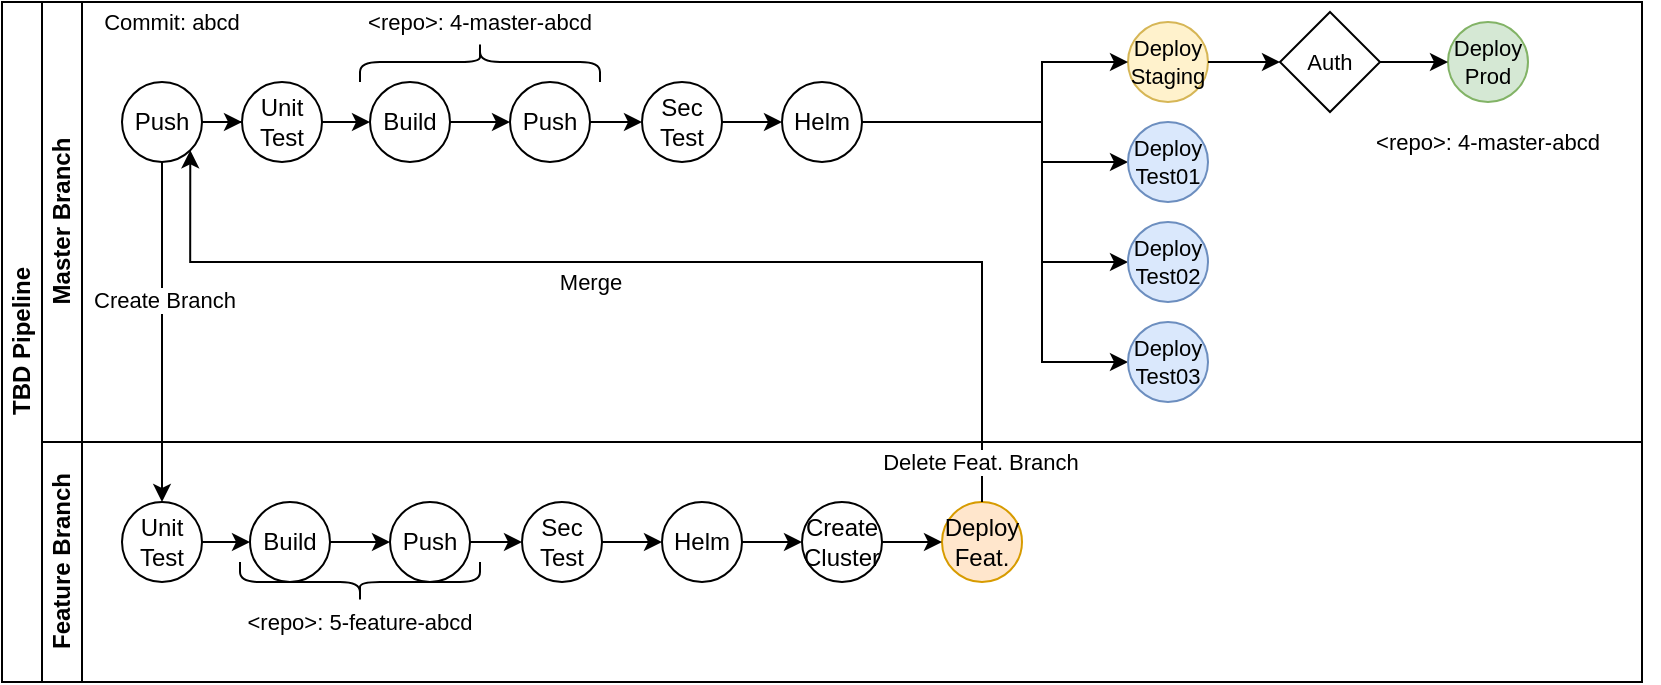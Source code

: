 <mxfile version="13.6.5" type="github">
  <diagram id="prtHgNgQTEPvFCAcTncT" name="Page-1">
    <mxGraphModel dx="798" dy="413" grid="1" gridSize="10" guides="1" tooltips="1" connect="1" arrows="1" fold="1" page="1" pageScale="1" pageWidth="827" pageHeight="1169" math="0" shadow="0">
      <root>
        <mxCell id="0" />
        <mxCell id="1" parent="0" />
        <mxCell id="dNxyNK7c78bLwvsdeMH5-19" value="TBD Pipeline" style="swimlane;html=1;childLayout=stackLayout;resizeParent=1;resizeParentMax=0;horizontal=0;startSize=20;horizontalStack=0;" parent="1" vertex="1">
          <mxGeometry x="120" y="120" width="820" height="340" as="geometry" />
        </mxCell>
        <mxCell id="dNxyNK7c78bLwvsdeMH5-21" value="Master Branch" style="swimlane;html=1;startSize=20;horizontal=0;" parent="dNxyNK7c78bLwvsdeMH5-19" vertex="1">
          <mxGeometry x="20" width="800" height="220" as="geometry" />
        </mxCell>
        <mxCell id="hf0FSqhI1aQTpMX49URd-12" value="Deploy Staging" style="ellipse;whiteSpace=wrap;html=1;fontSize=11;fillColor=#fff2cc;strokeColor=#d6b656;" parent="dNxyNK7c78bLwvsdeMH5-21" vertex="1">
          <mxGeometry x="543" y="10" width="40" height="40" as="geometry" />
        </mxCell>
        <mxCell id="hf0FSqhI1aQTpMX49URd-24" value="Deploy Prod" style="ellipse;whiteSpace=wrap;html=1;fontSize=11;fillColor=#d5e8d4;strokeColor=#82b366;" parent="dNxyNK7c78bLwvsdeMH5-21" vertex="1">
          <mxGeometry x="703" y="10" width="40" height="40" as="geometry" />
        </mxCell>
        <mxCell id="hf0FSqhI1aQTpMX49URd-6" value="Push" style="ellipse;whiteSpace=wrap;html=1;" parent="dNxyNK7c78bLwvsdeMH5-21" vertex="1">
          <mxGeometry x="234" y="40" width="40" height="40" as="geometry" />
        </mxCell>
        <mxCell id="dNxyNK7c78bLwvsdeMH5-23" value="Push" style="ellipse;whiteSpace=wrap;html=1;" parent="dNxyNK7c78bLwvsdeMH5-21" vertex="1">
          <mxGeometry x="40" y="40" width="40" height="40" as="geometry" />
        </mxCell>
        <mxCell id="hf0FSqhI1aQTpMX49URd-11" value="" style="edgeStyle=orthogonalEdgeStyle;rounded=0;orthogonalLoop=1;jettySize=auto;html=1;" parent="dNxyNK7c78bLwvsdeMH5-21" source="hf0FSqhI1aQTpMX49URd-8" target="hf0FSqhI1aQTpMX49URd-10" edge="1">
          <mxGeometry relative="1" as="geometry" />
        </mxCell>
        <mxCell id="hf0FSqhI1aQTpMX49URd-3" value="" style="edgeStyle=orthogonalEdgeStyle;rounded=0;orthogonalLoop=1;jettySize=auto;html=1;" parent="dNxyNK7c78bLwvsdeMH5-21" source="dNxyNK7c78bLwvsdeMH5-23" target="hf0FSqhI1aQTpMX49URd-2" edge="1">
          <mxGeometry relative="1" as="geometry" />
        </mxCell>
        <mxCell id="hf0FSqhI1aQTpMX49URd-5" value="" style="edgeStyle=orthogonalEdgeStyle;rounded=0;orthogonalLoop=1;jettySize=auto;html=1;" parent="dNxyNK7c78bLwvsdeMH5-21" source="hf0FSqhI1aQTpMX49URd-2" target="hf0FSqhI1aQTpMX49URd-4" edge="1">
          <mxGeometry relative="1" as="geometry" />
        </mxCell>
        <mxCell id="hf0FSqhI1aQTpMX49URd-2" value="Unit Test" style="ellipse;whiteSpace=wrap;html=1;" parent="dNxyNK7c78bLwvsdeMH5-21" vertex="1">
          <mxGeometry x="100" y="40" width="40" height="40" as="geometry" />
        </mxCell>
        <mxCell id="hf0FSqhI1aQTpMX49URd-7" value="" style="edgeStyle=orthogonalEdgeStyle;rounded=0;orthogonalLoop=1;jettySize=auto;html=1;" parent="dNxyNK7c78bLwvsdeMH5-21" source="hf0FSqhI1aQTpMX49URd-4" target="hf0FSqhI1aQTpMX49URd-6" edge="1">
          <mxGeometry relative="1" as="geometry" />
        </mxCell>
        <mxCell id="hf0FSqhI1aQTpMX49URd-9" value="" style="edgeStyle=orthogonalEdgeStyle;rounded=0;orthogonalLoop=1;jettySize=auto;html=1;" parent="dNxyNK7c78bLwvsdeMH5-21" source="hf0FSqhI1aQTpMX49URd-6" target="hf0FSqhI1aQTpMX49URd-8" edge="1">
          <mxGeometry relative="1" as="geometry" />
        </mxCell>
        <mxCell id="hf0FSqhI1aQTpMX49URd-4" value="Build" style="ellipse;whiteSpace=wrap;html=1;" parent="dNxyNK7c78bLwvsdeMH5-21" vertex="1">
          <mxGeometry x="164" y="40" width="40" height="40" as="geometry" />
        </mxCell>
        <mxCell id="hf0FSqhI1aQTpMX49URd-8" value="Sec Test" style="ellipse;whiteSpace=wrap;html=1;" parent="dNxyNK7c78bLwvsdeMH5-21" vertex="1">
          <mxGeometry x="300" y="40" width="40" height="40" as="geometry" />
        </mxCell>
        <mxCell id="hf0FSqhI1aQTpMX49URd-17" style="edgeStyle=orthogonalEdgeStyle;rounded=0;orthogonalLoop=1;jettySize=auto;html=1;exitX=1;exitY=0.5;exitDx=0;exitDy=0;entryX=0;entryY=0.5;entryDx=0;entryDy=0;" parent="dNxyNK7c78bLwvsdeMH5-21" source="hf0FSqhI1aQTpMX49URd-10" target="hf0FSqhI1aQTpMX49URd-16" edge="1">
          <mxGeometry relative="1" as="geometry">
            <Array as="points">
              <mxPoint x="500" y="60" />
              <mxPoint x="500" y="130" />
            </Array>
          </mxGeometry>
        </mxCell>
        <mxCell id="hf0FSqhI1aQTpMX49URd-19" style="edgeStyle=orthogonalEdgeStyle;rounded=0;orthogonalLoop=1;jettySize=auto;html=1;exitX=1;exitY=0.5;exitDx=0;exitDy=0;entryX=0;entryY=0.5;entryDx=0;entryDy=0;" parent="dNxyNK7c78bLwvsdeMH5-21" source="hf0FSqhI1aQTpMX49URd-10" target="hf0FSqhI1aQTpMX49URd-18" edge="1">
          <mxGeometry relative="1" as="geometry">
            <Array as="points">
              <mxPoint x="500" y="60" />
              <mxPoint x="500" y="180" />
            </Array>
          </mxGeometry>
        </mxCell>
        <mxCell id="hf0FSqhI1aQTpMX49URd-10" value="Helm" style="ellipse;whiteSpace=wrap;html=1;" parent="dNxyNK7c78bLwvsdeMH5-21" vertex="1">
          <mxGeometry x="370" y="40" width="40" height="40" as="geometry" />
        </mxCell>
        <mxCell id="hf0FSqhI1aQTpMX49URd-13" value="" style="edgeStyle=orthogonalEdgeStyle;rounded=0;orthogonalLoop=1;jettySize=auto;html=1;" parent="dNxyNK7c78bLwvsdeMH5-21" source="hf0FSqhI1aQTpMX49URd-10" target="hf0FSqhI1aQTpMX49URd-12" edge="1">
          <mxGeometry relative="1" as="geometry">
            <Array as="points">
              <mxPoint x="500" y="60" />
              <mxPoint x="500" y="30" />
            </Array>
          </mxGeometry>
        </mxCell>
        <mxCell id="hf0FSqhI1aQTpMX49URd-15" value="" style="edgeStyle=orthogonalEdgeStyle;rounded=0;orthogonalLoop=1;jettySize=auto;html=1;" parent="dNxyNK7c78bLwvsdeMH5-21" source="hf0FSqhI1aQTpMX49URd-10" target="hf0FSqhI1aQTpMX49URd-14" edge="1">
          <mxGeometry relative="1" as="geometry">
            <Array as="points">
              <mxPoint x="500" y="60" />
              <mxPoint x="500" y="80" />
            </Array>
          </mxGeometry>
        </mxCell>
        <mxCell id="3yQH3kzM2n0dqzZq4gv7-6" value="&amp;lt;repo&amp;gt;: 4-master-abcd" style="text;html=1;strokeColor=none;fillColor=none;align=center;verticalAlign=middle;whiteSpace=wrap;rounded=0;fontSize=11;" vertex="1" parent="dNxyNK7c78bLwvsdeMH5-21">
          <mxGeometry x="658" y="60" width="130" height="20" as="geometry" />
        </mxCell>
        <mxCell id="hf0FSqhI1aQTpMX49URd-14" value="Deploy Test01" style="ellipse;whiteSpace=wrap;html=1;fontSize=11;fillColor=#dae8fc;strokeColor=#6c8ebf;" parent="dNxyNK7c78bLwvsdeMH5-21" vertex="1">
          <mxGeometry x="543" y="60" width="40" height="40" as="geometry" />
        </mxCell>
        <mxCell id="hf0FSqhI1aQTpMX49URd-16" value="Deploy Test02" style="ellipse;whiteSpace=wrap;html=1;fontSize=11;fillColor=#dae8fc;strokeColor=#6c8ebf;" parent="dNxyNK7c78bLwvsdeMH5-21" vertex="1">
          <mxGeometry x="543" y="110" width="40" height="40" as="geometry" />
        </mxCell>
        <mxCell id="hf0FSqhI1aQTpMX49URd-18" value="Deploy Test03" style="ellipse;whiteSpace=wrap;html=1;fontSize=11;fillColor=#dae8fc;strokeColor=#6c8ebf;" parent="dNxyNK7c78bLwvsdeMH5-21" vertex="1">
          <mxGeometry x="543" y="160" width="40" height="40" as="geometry" />
        </mxCell>
        <mxCell id="3yQH3kzM2n0dqzZq4gv7-1" value="&amp;lt;repo&amp;gt;: 4-master-abcd" style="text;html=1;strokeColor=none;fillColor=none;align=center;verticalAlign=middle;whiteSpace=wrap;rounded=0;fontSize=11;" vertex="1" parent="dNxyNK7c78bLwvsdeMH5-21">
          <mxGeometry x="154" width="130" height="20" as="geometry" />
        </mxCell>
        <mxCell id="3yQH3kzM2n0dqzZq4gv7-2" value="Commit: abcd" style="text;html=1;strokeColor=none;fillColor=none;align=center;verticalAlign=middle;whiteSpace=wrap;rounded=0;fontSize=11;" vertex="1" parent="dNxyNK7c78bLwvsdeMH5-21">
          <mxGeometry x="20" width="90" height="20" as="geometry" />
        </mxCell>
        <mxCell id="3yQH3kzM2n0dqzZq4gv7-3" value="" style="shape=curlyBracket;whiteSpace=wrap;html=1;rounded=1;fillColor=#66B2FF;fontSize=11;rotation=90;" vertex="1" parent="dNxyNK7c78bLwvsdeMH5-21">
          <mxGeometry x="209" y="-30" width="20" height="120" as="geometry" />
        </mxCell>
        <mxCell id="hf0FSqhI1aQTpMX49URd-41" style="edgeStyle=orthogonalEdgeStyle;rounded=0;orthogonalLoop=1;jettySize=auto;html=1;exitX=1;exitY=0;exitDx=0;exitDy=0;entryX=1;entryY=1;entryDx=0;entryDy=0;fontSize=11;" parent="dNxyNK7c78bLwvsdeMH5-19" source="dNxyNK7c78bLwvsdeMH5-22" target="dNxyNK7c78bLwvsdeMH5-21" edge="1">
          <mxGeometry relative="1" as="geometry" />
        </mxCell>
        <mxCell id="dNxyNK7c78bLwvsdeMH5-22" value="Feature Branch" style="swimlane;html=1;startSize=20;horizontal=0;" parent="dNxyNK7c78bLwvsdeMH5-19" vertex="1">
          <mxGeometry x="20" y="220" width="800" height="120" as="geometry" />
        </mxCell>
        <mxCell id="hf0FSqhI1aQTpMX49URd-39" value="Deploy Feat." style="ellipse;whiteSpace=wrap;html=1;fillColor=#ffe6cc;strokeColor=#d79b00;" parent="dNxyNK7c78bLwvsdeMH5-22" vertex="1">
          <mxGeometry x="450" y="30" width="40" height="40" as="geometry" />
        </mxCell>
        <mxCell id="hf0FSqhI1aQTpMX49URd-37" value="Create Cluster" style="ellipse;whiteSpace=wrap;html=1;" parent="dNxyNK7c78bLwvsdeMH5-22" vertex="1">
          <mxGeometry x="380" y="30" width="40" height="40" as="geometry" />
        </mxCell>
        <mxCell id="hf0FSqhI1aQTpMX49URd-34" value="Unit Test" style="ellipse;whiteSpace=wrap;html=1;" parent="dNxyNK7c78bLwvsdeMH5-22" vertex="1">
          <mxGeometry x="40" y="30" width="40" height="40" as="geometry" />
        </mxCell>
        <mxCell id="hf0FSqhI1aQTpMX49URd-26" value="Push" style="ellipse;whiteSpace=wrap;html=1;" parent="dNxyNK7c78bLwvsdeMH5-22" vertex="1">
          <mxGeometry x="174" y="30" width="40" height="40" as="geometry" />
        </mxCell>
        <mxCell id="hf0FSqhI1aQTpMX49URd-27" value="" style="edgeStyle=orthogonalEdgeStyle;rounded=0;orthogonalLoop=1;jettySize=auto;html=1;" parent="dNxyNK7c78bLwvsdeMH5-22" source="hf0FSqhI1aQTpMX49URd-32" target="hf0FSqhI1aQTpMX49URd-33" edge="1">
          <mxGeometry relative="1" as="geometry" />
        </mxCell>
        <mxCell id="hf0FSqhI1aQTpMX49URd-28" value="" style="edgeStyle=orthogonalEdgeStyle;rounded=0;orthogonalLoop=1;jettySize=auto;html=1;" parent="dNxyNK7c78bLwvsdeMH5-22" source="hf0FSqhI1aQTpMX49URd-34" target="hf0FSqhI1aQTpMX49URd-31" edge="1">
          <mxGeometry relative="1" as="geometry">
            <mxPoint x="80" y="50" as="sourcePoint" />
          </mxGeometry>
        </mxCell>
        <mxCell id="hf0FSqhI1aQTpMX49URd-29" value="" style="edgeStyle=orthogonalEdgeStyle;rounded=0;orthogonalLoop=1;jettySize=auto;html=1;" parent="dNxyNK7c78bLwvsdeMH5-22" source="hf0FSqhI1aQTpMX49URd-31" target="hf0FSqhI1aQTpMX49URd-26" edge="1">
          <mxGeometry relative="1" as="geometry" />
        </mxCell>
        <mxCell id="hf0FSqhI1aQTpMX49URd-30" value="" style="edgeStyle=orthogonalEdgeStyle;rounded=0;orthogonalLoop=1;jettySize=auto;html=1;" parent="dNxyNK7c78bLwvsdeMH5-22" source="hf0FSqhI1aQTpMX49URd-26" target="hf0FSqhI1aQTpMX49URd-32" edge="1">
          <mxGeometry relative="1" as="geometry" />
        </mxCell>
        <mxCell id="hf0FSqhI1aQTpMX49URd-31" value="Build" style="ellipse;whiteSpace=wrap;html=1;" parent="dNxyNK7c78bLwvsdeMH5-22" vertex="1">
          <mxGeometry x="104" y="30" width="40" height="40" as="geometry" />
        </mxCell>
        <mxCell id="hf0FSqhI1aQTpMX49URd-32" value="Sec Test" style="ellipse;whiteSpace=wrap;html=1;" parent="dNxyNK7c78bLwvsdeMH5-22" vertex="1">
          <mxGeometry x="240" y="30" width="40" height="40" as="geometry" />
        </mxCell>
        <mxCell id="hf0FSqhI1aQTpMX49URd-33" value="Helm" style="ellipse;whiteSpace=wrap;html=1;" parent="dNxyNK7c78bLwvsdeMH5-22" vertex="1">
          <mxGeometry x="310" y="30" width="40" height="40" as="geometry" />
        </mxCell>
        <mxCell id="hf0FSqhI1aQTpMX49URd-38" value="" style="edgeStyle=orthogonalEdgeStyle;rounded=0;orthogonalLoop=1;jettySize=auto;html=1;fontSize=11;" parent="dNxyNK7c78bLwvsdeMH5-22" source="hf0FSqhI1aQTpMX49URd-33" target="hf0FSqhI1aQTpMX49URd-37" edge="1">
          <mxGeometry relative="1" as="geometry" />
        </mxCell>
        <mxCell id="hf0FSqhI1aQTpMX49URd-40" value="" style="edgeStyle=orthogonalEdgeStyle;rounded=0;orthogonalLoop=1;jettySize=auto;html=1;fontSize=11;" parent="dNxyNK7c78bLwvsdeMH5-22" source="hf0FSqhI1aQTpMX49URd-37" target="hf0FSqhI1aQTpMX49URd-39" edge="1">
          <mxGeometry relative="1" as="geometry" />
        </mxCell>
        <mxCell id="hf0FSqhI1aQTpMX49URd-35" style="edgeStyle=orthogonalEdgeStyle;rounded=0;orthogonalLoop=1;jettySize=auto;html=1;exitX=0.5;exitY=1;exitDx=0;exitDy=0;entryX=0.5;entryY=0;entryDx=0;entryDy=0;fontSize=11;" parent="dNxyNK7c78bLwvsdeMH5-19" source="dNxyNK7c78bLwvsdeMH5-23" target="hf0FSqhI1aQTpMX49URd-34" edge="1">
          <mxGeometry relative="1" as="geometry" />
        </mxCell>
        <mxCell id="hf0FSqhI1aQTpMX49URd-36" value="Create Branch" style="edgeLabel;html=1;align=center;verticalAlign=middle;resizable=0;points=[];fontSize=11;" parent="hf0FSqhI1aQTpMX49URd-35" vertex="1" connectable="0">
          <mxGeometry x="-0.188" y="1" relative="1" as="geometry">
            <mxPoint as="offset" />
          </mxGeometry>
        </mxCell>
        <mxCell id="hf0FSqhI1aQTpMX49URd-43" style="edgeStyle=orthogonalEdgeStyle;rounded=0;orthogonalLoop=1;jettySize=auto;html=1;exitX=0.5;exitY=0;exitDx=0;exitDy=0;entryX=1;entryY=1;entryDx=0;entryDy=0;fontSize=11;" parent="dNxyNK7c78bLwvsdeMH5-19" source="hf0FSqhI1aQTpMX49URd-39" target="dNxyNK7c78bLwvsdeMH5-23" edge="1">
          <mxGeometry relative="1" as="geometry">
            <Array as="points">
              <mxPoint x="490" y="130" />
              <mxPoint x="94" y="130" />
            </Array>
          </mxGeometry>
        </mxCell>
        <mxCell id="hf0FSqhI1aQTpMX49URd-44" value="Merge" style="edgeLabel;html=1;align=center;verticalAlign=middle;resizable=0;points=[];fontSize=11;" parent="hf0FSqhI1aQTpMX49URd-43" vertex="1" connectable="0">
          <mxGeometry x="-0.861" relative="1" as="geometry">
            <mxPoint x="-196" y="-71" as="offset" />
          </mxGeometry>
        </mxCell>
        <mxCell id="hf0FSqhI1aQTpMX49URd-45" value="Delete Feat. Branch" style="edgeLabel;html=1;align=center;verticalAlign=middle;resizable=0;points=[];fontSize=11;" parent="hf0FSqhI1aQTpMX49URd-43" vertex="1" connectable="0">
          <mxGeometry x="-0.851" y="1" relative="1" as="geometry">
            <mxPoint y="22" as="offset" />
          </mxGeometry>
        </mxCell>
        <mxCell id="hf0FSqhI1aQTpMX49URd-25" style="edgeStyle=orthogonalEdgeStyle;rounded=0;orthogonalLoop=1;jettySize=auto;html=1;exitX=1;exitY=0.5;exitDx=0;exitDy=0;fontSize=11;" parent="1" source="hf0FSqhI1aQTpMX49URd-20" target="hf0FSqhI1aQTpMX49URd-24" edge="1">
          <mxGeometry relative="1" as="geometry" />
        </mxCell>
        <mxCell id="hf0FSqhI1aQTpMX49URd-20" value="Auth" style="rhombus;whiteSpace=wrap;html=1;fontSize=11;verticalAlign=middle;" parent="1" vertex="1">
          <mxGeometry x="759" y="125" width="50" height="50" as="geometry" />
        </mxCell>
        <mxCell id="hf0FSqhI1aQTpMX49URd-21" value="" style="edgeStyle=orthogonalEdgeStyle;rounded=0;orthogonalLoop=1;jettySize=auto;html=1;fontSize=11;" parent="1" source="hf0FSqhI1aQTpMX49URd-12" target="hf0FSqhI1aQTpMX49URd-20" edge="1">
          <mxGeometry relative="1" as="geometry" />
        </mxCell>
        <mxCell id="3yQH3kzM2n0dqzZq4gv7-4" value="" style="shape=curlyBracket;whiteSpace=wrap;html=1;rounded=1;fillColor=#66B2FF;fontSize=11;rotation=-90;" vertex="1" parent="1">
          <mxGeometry x="289" y="350" width="20" height="120" as="geometry" />
        </mxCell>
        <mxCell id="3yQH3kzM2n0dqzZq4gv7-5" value="&amp;lt;repo&amp;gt;: 5-feature-abcd" style="text;html=1;strokeColor=none;fillColor=none;align=center;verticalAlign=middle;whiteSpace=wrap;rounded=0;fontSize=11;" vertex="1" parent="1">
          <mxGeometry x="234" y="420" width="130" height="20" as="geometry" />
        </mxCell>
      </root>
    </mxGraphModel>
  </diagram>
</mxfile>
